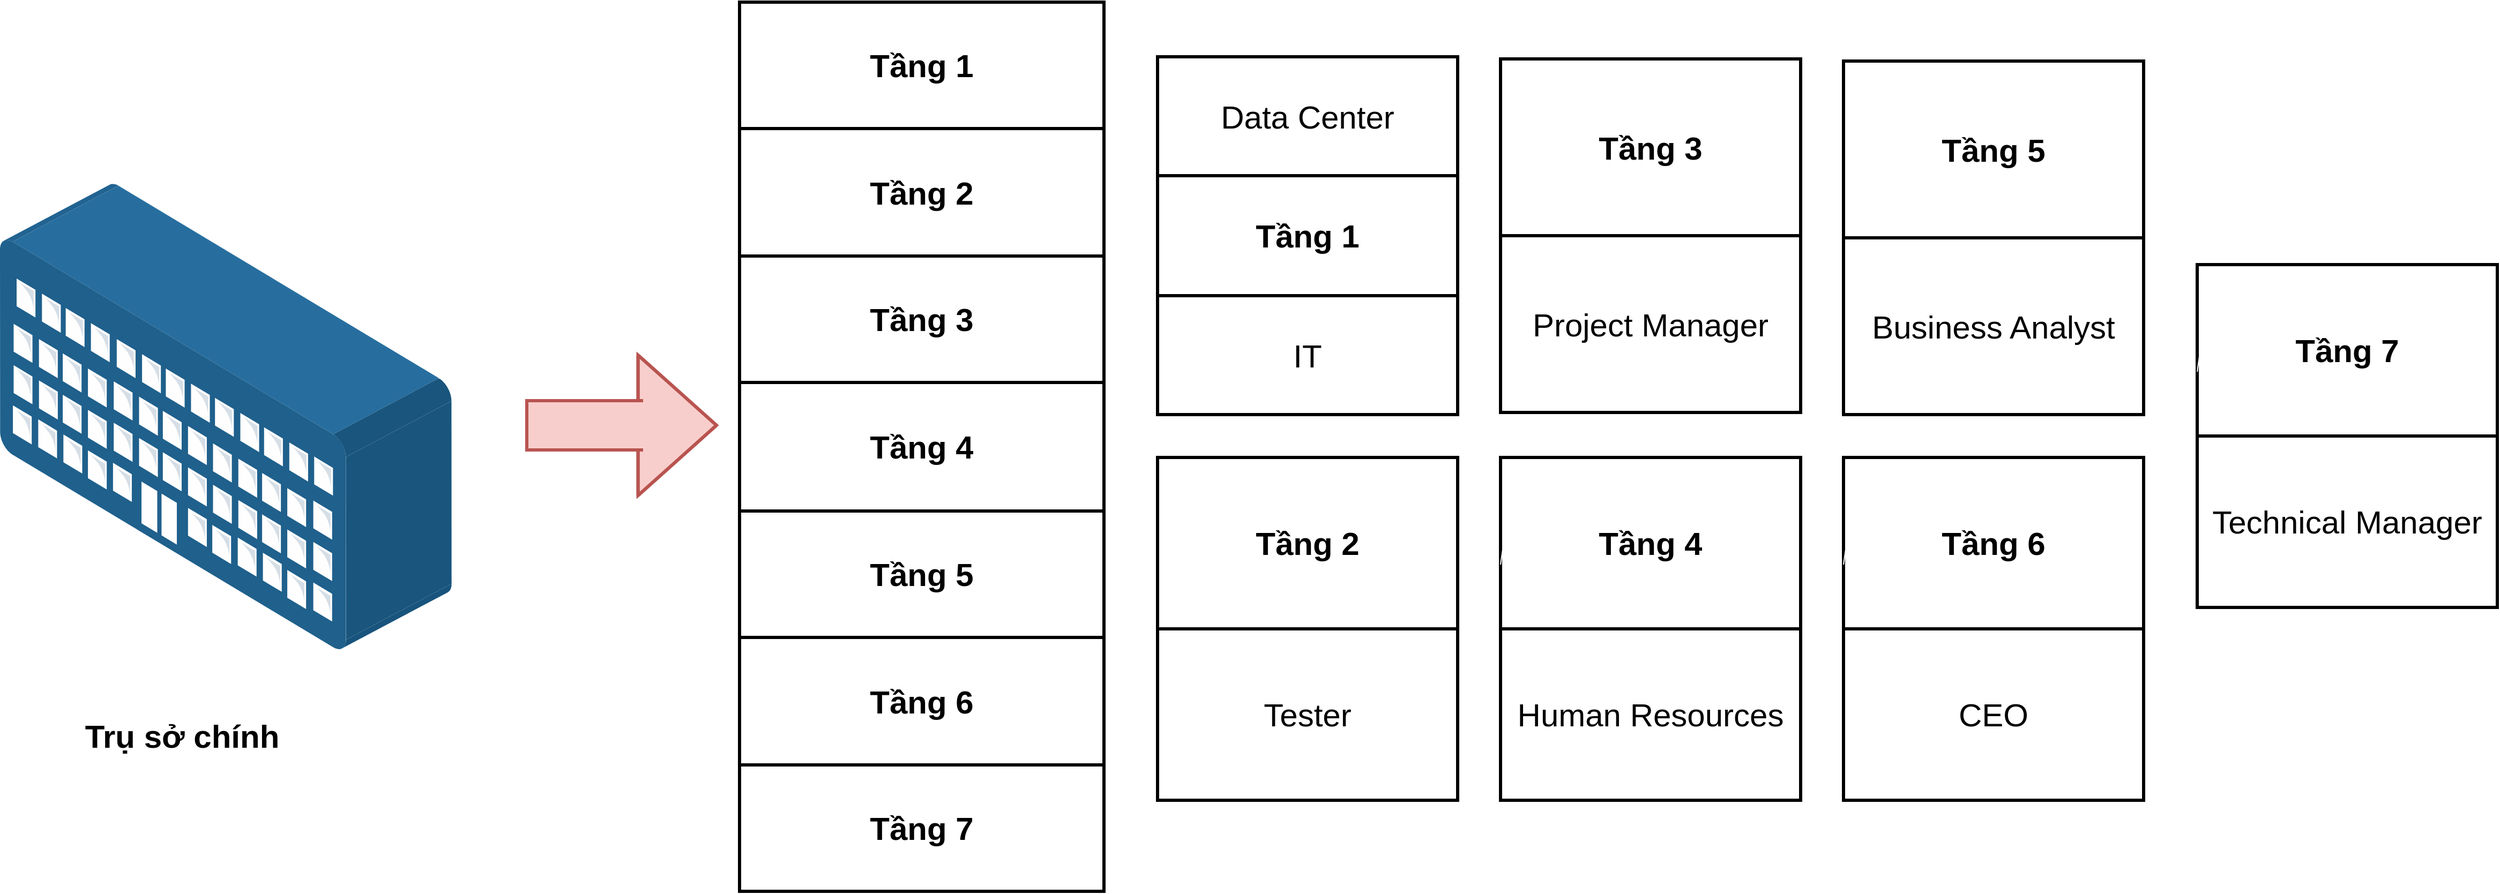 <mxfile version="22.1.3" type="device">
  <diagram name="Trang-1" id="IiDr1ddLt6QPCpOkkiDG">
    <mxGraphModel dx="3473" dy="2466" grid="1" gridSize="10" guides="1" tooltips="1" connect="1" arrows="1" fold="1" page="1" pageScale="1" pageWidth="827" pageHeight="1169" math="0" shadow="0">
      <root>
        <mxCell id="0" />
        <mxCell id="1" parent="0" />
        <mxCell id="mT-BDktY9lmR7B7DI0jL-49" value="&lt;b style=&quot;border-color: var(--border-color); font-size: 30px;&quot;&gt;Trụ sở chính&lt;/b&gt;" style="text;html=1;strokeColor=none;fillColor=none;align=center;verticalAlign=middle;whiteSpace=wrap;rounded=0;" parent="1" vertex="1">
          <mxGeometry x="-390" y="400" width="280" height="80" as="geometry" />
        </mxCell>
        <mxCell id="mT-BDktY9lmR7B7DI0jL-50" value="" style="shape=flexArrow;endArrow=classic;html=1;rounded=0;strokeWidth=3;fillColor=#f8cecc;strokeColor=#b85450;endWidth=82;endSize=23.4;width=44;" parent="1" edge="1">
          <mxGeometry width="50" height="50" relative="1" as="geometry">
            <mxPoint x="70" y="150" as="sourcePoint" />
            <mxPoint x="250" y="150" as="targetPoint" />
            <Array as="points">
              <mxPoint x="180" y="150" />
            </Array>
          </mxGeometry>
        </mxCell>
        <mxCell id="mT-BDktY9lmR7B7DI0jL-59" value="" style="shape=table;startSize=0;container=1;collapsible=0;childLayout=tableLayout;rounded=0;align=center;verticalAlign=middle;fontFamily=Helvetica;fontSize=12;fontColor=default;fillColor=none;gradientColor=none;html=1;strokeWidth=3;" parent="1" vertex="1">
          <mxGeometry x="660" y="180" width="280" height="320" as="geometry" />
        </mxCell>
        <mxCell id="mT-BDktY9lmR7B7DI0jL-60" value="" style="shape=tableRow;horizontal=0;startSize=0;swimlaneHead=0;swimlaneBody=0;strokeColor=inherit;top=0;left=0;bottom=0;right=0;collapsible=0;dropTarget=0;fillColor=none;points=[[0,0.5],[1,0.5]];portConstraint=eastwest;rounded=0;align=center;verticalAlign=middle;fontFamily=Helvetica;fontSize=12;fontColor=default;html=1;" parent="mT-BDktY9lmR7B7DI0jL-59" vertex="1">
          <mxGeometry width="280" height="160" as="geometry" />
        </mxCell>
        <mxCell id="mT-BDktY9lmR7B7DI0jL-61" value="&lt;b style=&quot;border-color: var(--border-color); font-size: 30px;&quot;&gt;Tầng 2&lt;/b&gt;" style="shape=partialRectangle;html=1;whiteSpace=wrap;connectable=0;strokeColor=inherit;overflow=hidden;fillColor=none;top=0;left=0;bottom=0;right=0;pointerEvents=1;rounded=0;align=center;verticalAlign=middle;fontFamily=Helvetica;fontSize=12;fontColor=default;" parent="mT-BDktY9lmR7B7DI0jL-60" vertex="1">
          <mxGeometry width="280" height="160" as="geometry">
            <mxRectangle width="280" height="160" as="alternateBounds" />
          </mxGeometry>
        </mxCell>
        <mxCell id="mT-BDktY9lmR7B7DI0jL-62" value="" style="shape=tableRow;horizontal=0;startSize=0;swimlaneHead=0;swimlaneBody=0;strokeColor=inherit;top=0;left=0;bottom=0;right=0;collapsible=0;dropTarget=0;fillColor=none;points=[[0,0.5],[1,0.5]];portConstraint=eastwest;rounded=0;align=center;verticalAlign=middle;fontFamily=Helvetica;fontSize=12;fontColor=default;html=1;" parent="mT-BDktY9lmR7B7DI0jL-59" vertex="1">
          <mxGeometry y="160" width="280" height="160" as="geometry" />
        </mxCell>
        <mxCell id="mT-BDktY9lmR7B7DI0jL-63" value="&lt;span style=&quot;border-color: var(--border-color); font-size: 30px;&quot;&gt;Tester&lt;/span&gt;" style="shape=partialRectangle;html=1;whiteSpace=wrap;connectable=0;strokeColor=inherit;overflow=hidden;fillColor=none;top=0;left=0;bottom=0;right=0;pointerEvents=1;rounded=0;align=center;verticalAlign=middle;fontFamily=Helvetica;fontSize=12;fontColor=default;" parent="mT-BDktY9lmR7B7DI0jL-62" vertex="1">
          <mxGeometry width="280" height="160" as="geometry">
            <mxRectangle width="280" height="160" as="alternateBounds" />
          </mxGeometry>
        </mxCell>
        <mxCell id="mT-BDktY9lmR7B7DI0jL-71" value="" style="shape=table;startSize=0;container=1;collapsible=0;childLayout=tableLayout;rounded=0;align=center;verticalAlign=middle;fontFamily=Helvetica;fontSize=12;fontColor=default;fillColor=none;gradientColor=none;html=1;strokeWidth=3;" parent="1" vertex="1">
          <mxGeometry x="1300" y="-190" width="280" height="330" as="geometry" />
        </mxCell>
        <mxCell id="mT-BDktY9lmR7B7DI0jL-74" value="" style="shape=tableRow;horizontal=0;startSize=0;swimlaneHead=0;swimlaneBody=0;strokeColor=inherit;top=0;left=0;bottom=0;right=0;collapsible=0;dropTarget=0;fillColor=none;points=[[0,0.5],[1,0.5]];portConstraint=eastwest;rounded=0;align=center;verticalAlign=middle;fontFamily=Helvetica;fontSize=12;fontColor=default;html=1;" parent="mT-BDktY9lmR7B7DI0jL-71" vertex="1">
          <mxGeometry width="280" height="165" as="geometry" />
        </mxCell>
        <mxCell id="mT-BDktY9lmR7B7DI0jL-75" value="&lt;b style=&quot;border-color: var(--border-color); font-size: 30px;&quot;&gt;Tầng 5&lt;/b&gt;" style="shape=partialRectangle;html=1;whiteSpace=wrap;connectable=0;strokeColor=inherit;overflow=hidden;fillColor=none;top=0;left=0;bottom=0;right=0;pointerEvents=1;rounded=0;align=center;verticalAlign=middle;fontFamily=Helvetica;fontSize=12;fontColor=default;" parent="mT-BDktY9lmR7B7DI0jL-74" vertex="1">
          <mxGeometry width="280" height="165" as="geometry">
            <mxRectangle width="280" height="165" as="alternateBounds" />
          </mxGeometry>
        </mxCell>
        <mxCell id="mT-BDktY9lmR7B7DI0jL-72" value="" style="shape=tableRow;horizontal=0;startSize=0;swimlaneHead=0;swimlaneBody=0;strokeColor=inherit;top=0;left=0;bottom=0;right=0;collapsible=0;dropTarget=0;fillColor=none;points=[[0,0.5],[1,0.5]];portConstraint=eastwest;rounded=0;align=center;verticalAlign=middle;fontFamily=Helvetica;fontSize=12;fontColor=default;html=1;" parent="mT-BDktY9lmR7B7DI0jL-71" vertex="1">
          <mxGeometry y="165" width="280" height="165" as="geometry" />
        </mxCell>
        <mxCell id="mT-BDktY9lmR7B7DI0jL-73" value="&lt;span style=&quot;border-color: var(--border-color); font-size: 30px;&quot;&gt;Business Analyst&lt;/span&gt;" style="shape=partialRectangle;html=1;whiteSpace=wrap;connectable=0;strokeColor=inherit;overflow=hidden;fillColor=none;top=0;left=0;bottom=0;right=0;pointerEvents=1;rounded=0;align=center;verticalAlign=middle;fontFamily=Helvetica;fontSize=12;fontColor=default;" parent="mT-BDktY9lmR7B7DI0jL-72" vertex="1">
          <mxGeometry width="280" height="165" as="geometry">
            <mxRectangle width="280" height="165" as="alternateBounds" />
          </mxGeometry>
        </mxCell>
        <mxCell id="mT-BDktY9lmR7B7DI0jL-117" value="" style="endArrow=none;html=1;rounded=0;fontFamily=Helvetica;fontSize=12;fontColor=default;strokeColor=#FFFFFF;" parent="1" edge="1">
          <mxGeometry width="50" height="50" relative="1" as="geometry">
            <mxPoint x="-290" y="320" as="sourcePoint" />
            <mxPoint x="-280" y="270" as="targetPoint" />
          </mxGeometry>
        </mxCell>
        <mxCell id="mT-BDktY9lmR7B7DI0jL-119" value="" style="endArrow=none;html=1;rounded=0;fontFamily=Helvetica;fontSize=12;fontColor=default;strokeColor=#FFFFFF;" parent="1" edge="1">
          <mxGeometry width="50" height="50" relative="1" as="geometry">
            <mxPoint x="770" y="-30" as="sourcePoint" />
            <mxPoint x="840" y="-30" as="targetPoint" />
          </mxGeometry>
        </mxCell>
        <mxCell id="mT-BDktY9lmR7B7DI0jL-120" value="" style="endArrow=none;html=1;rounded=0;fontFamily=Helvetica;fontSize=12;fontColor=default;strokeColor=#FFFFFF;" parent="1" edge="1">
          <mxGeometry width="50" height="50" relative="1" as="geometry">
            <mxPoint x="850" y="530" as="sourcePoint" />
            <mxPoint x="780" y="540" as="targetPoint" />
          </mxGeometry>
        </mxCell>
        <mxCell id="mT-BDktY9lmR7B7DI0jL-128" value="" style="shape=table;startSize=0;container=1;collapsible=0;childLayout=tableLayout;rounded=0;align=center;verticalAlign=middle;fontFamily=Helvetica;fontSize=12;fontColor=default;fillColor=none;gradientColor=none;html=1;strokeWidth=3;points=[[0,0,0,0,0],[0,0.25,0,0,0],[0,0.5,0,0,0],[0,0.75,0,0,0],[0,1,0,0,0],[0.25,0,0,0,0],[0.25,1,0,0,0],[0.5,0,0,0,0],[0.5,1,0,0,0],[0.75,0,0,0,0],[0.75,1,0,0,0],[1,0,0,0,0],[1,0.25,0,0,0],[1,0.5,0,0,0],[1,0.75,0,0,0],[1,1,0,0,0]];" parent="1" vertex="1">
          <mxGeometry x="660" y="-194" width="280" height="334" as="geometry" />
        </mxCell>
        <mxCell id="mT-BDktY9lmR7B7DI0jL-129" value="" style="shape=tableRow;horizontal=0;startSize=0;swimlaneHead=0;swimlaneBody=0;strokeColor=inherit;top=0;left=0;bottom=0;right=0;collapsible=0;dropTarget=0;fillColor=none;points=[[0,0.5],[1,0.5]];portConstraint=eastwest;rounded=0;align=center;verticalAlign=middle;fontFamily=Helvetica;fontSize=12;fontColor=default;html=1;strokeWidth=3;" parent="mT-BDktY9lmR7B7DI0jL-128" vertex="1">
          <mxGeometry width="280" height="111" as="geometry" />
        </mxCell>
        <mxCell id="mT-BDktY9lmR7B7DI0jL-130" value="&lt;span style=&quot;border-color: var(--border-color); font-size: 30px;&quot;&gt;Data Center&lt;/span&gt;" style="shape=partialRectangle;html=1;whiteSpace=wrap;connectable=0;strokeColor=inherit;overflow=hidden;fillColor=none;top=0;left=0;bottom=0;right=0;pointerEvents=1;rounded=0;align=center;verticalAlign=middle;fontFamily=Helvetica;fontSize=12;fontColor=default;strokeWidth=3;" parent="mT-BDktY9lmR7B7DI0jL-129" vertex="1">
          <mxGeometry width="280" height="111" as="geometry">
            <mxRectangle width="280" height="111" as="alternateBounds" />
          </mxGeometry>
        </mxCell>
        <mxCell id="mT-BDktY9lmR7B7DI0jL-131" value="" style="shape=tableRow;horizontal=0;startSize=0;swimlaneHead=0;swimlaneBody=0;strokeColor=inherit;top=0;left=0;bottom=0;right=0;collapsible=0;dropTarget=0;fillColor=none;points=[[0,0.5],[1,0.5]];portConstraint=eastwest;rounded=0;align=center;verticalAlign=middle;fontFamily=Helvetica;fontSize=12;fontColor=default;html=1;strokeWidth=3;" parent="mT-BDktY9lmR7B7DI0jL-128" vertex="1">
          <mxGeometry y="111" width="280" height="112" as="geometry" />
        </mxCell>
        <mxCell id="mT-BDktY9lmR7B7DI0jL-132" value="&lt;b style=&quot;border-color: var(--border-color); font-size: 30px;&quot;&gt;Tầng 1&lt;/b&gt;" style="shape=partialRectangle;html=1;whiteSpace=wrap;connectable=0;strokeColor=inherit;overflow=hidden;fillColor=none;top=0;left=0;bottom=0;right=0;pointerEvents=1;rounded=0;align=center;verticalAlign=middle;fontFamily=Helvetica;fontSize=12;fontColor=default;strokeWidth=3;" parent="mT-BDktY9lmR7B7DI0jL-131" vertex="1">
          <mxGeometry width="280" height="112" as="geometry">
            <mxRectangle width="280" height="112" as="alternateBounds" />
          </mxGeometry>
        </mxCell>
        <mxCell id="mT-BDktY9lmR7B7DI0jL-134" value="" style="shape=tableRow;horizontal=0;startSize=0;swimlaneHead=0;swimlaneBody=0;strokeColor=inherit;top=0;left=0;bottom=0;right=0;collapsible=0;dropTarget=0;fillColor=none;points=[[0,0.5],[1,0.5]];portConstraint=eastwest;rounded=0;align=center;verticalAlign=middle;fontFamily=Helvetica;fontSize=12;fontColor=default;html=1;" parent="mT-BDktY9lmR7B7DI0jL-128" vertex="1">
          <mxGeometry y="223" width="280" height="111" as="geometry" />
        </mxCell>
        <mxCell id="mT-BDktY9lmR7B7DI0jL-135" value="&lt;span style=&quot;border-color: var(--border-color); font-size: 30px;&quot;&gt;IT&lt;/span&gt;" style="shape=partialRectangle;html=1;whiteSpace=wrap;connectable=0;strokeColor=inherit;overflow=hidden;fillColor=none;top=0;left=0;bottom=0;right=0;pointerEvents=1;rounded=0;align=center;verticalAlign=middle;fontFamily=Helvetica;fontSize=12;fontColor=default;" parent="mT-BDktY9lmR7B7DI0jL-134" vertex="1">
          <mxGeometry width="280" height="111" as="geometry">
            <mxRectangle width="280" height="111" as="alternateBounds" />
          </mxGeometry>
        </mxCell>
        <mxCell id="mT-BDktY9lmR7B7DI0jL-136" value="" style="shape=table;startSize=0;container=1;collapsible=0;childLayout=tableLayout;rounded=0;align=center;verticalAlign=middle;fontFamily=Helvetica;fontSize=12;fontColor=default;fillColor=none;gradientColor=none;html=1;strokeWidth=3;" parent="1" vertex="1">
          <mxGeometry x="1300" y="180" width="280" height="320" as="geometry" />
        </mxCell>
        <mxCell id="mT-BDktY9lmR7B7DI0jL-137" value="" style="shape=tableRow;horizontal=0;startSize=0;swimlaneHead=0;swimlaneBody=0;strokeColor=inherit;top=0;left=0;bottom=0;right=0;collapsible=0;dropTarget=0;fillColor=none;points=[[0,0.5],[1,0.5]];portConstraint=eastwest;rounded=0;align=center;verticalAlign=middle;fontFamily=Helvetica;fontSize=12;fontColor=default;html=1;" parent="mT-BDktY9lmR7B7DI0jL-136" vertex="1">
          <mxGeometry width="280" height="160" as="geometry" />
        </mxCell>
        <mxCell id="mT-BDktY9lmR7B7DI0jL-138" value="&lt;b style=&quot;border-color: var(--border-color); font-size: 30px;&quot;&gt;Tầng 6&lt;/b&gt;" style="shape=partialRectangle;html=1;whiteSpace=wrap;connectable=0;strokeColor=inherit;overflow=hidden;fillColor=none;top=0;left=0;bottom=0;right=0;pointerEvents=1;rounded=0;align=center;verticalAlign=middle;fontFamily=Helvetica;fontSize=12;fontColor=default;" parent="mT-BDktY9lmR7B7DI0jL-137" vertex="1">
          <mxGeometry width="280" height="160" as="geometry">
            <mxRectangle width="280" height="160" as="alternateBounds" />
          </mxGeometry>
        </mxCell>
        <mxCell id="mT-BDktY9lmR7B7DI0jL-139" value="" style="shape=tableRow;horizontal=0;startSize=0;swimlaneHead=0;swimlaneBody=0;strokeColor=inherit;top=0;left=0;bottom=0;right=0;collapsible=0;dropTarget=0;fillColor=none;points=[[0,0.5],[1,0.5]];portConstraint=eastwest;rounded=0;align=center;verticalAlign=middle;fontFamily=Helvetica;fontSize=12;fontColor=default;html=1;" parent="mT-BDktY9lmR7B7DI0jL-136" vertex="1">
          <mxGeometry y="160" width="280" height="160" as="geometry" />
        </mxCell>
        <mxCell id="mT-BDktY9lmR7B7DI0jL-140" value="&lt;span style=&quot;border-color: var(--border-color); font-size: 30px;&quot;&gt;CEO&lt;/span&gt;" style="shape=partialRectangle;html=1;whiteSpace=wrap;connectable=0;strokeColor=inherit;overflow=hidden;fillColor=none;top=0;left=0;bottom=0;right=0;pointerEvents=1;rounded=0;align=center;verticalAlign=middle;fontFamily=Helvetica;fontSize=12;fontColor=default;" parent="mT-BDktY9lmR7B7DI0jL-139" vertex="1">
          <mxGeometry width="280" height="160" as="geometry">
            <mxRectangle width="280" height="160" as="alternateBounds" />
          </mxGeometry>
        </mxCell>
        <mxCell id="mT-BDktY9lmR7B7DI0jL-142" value="" style="endArrow=none;html=1;rounded=0;fontFamily=Helvetica;fontSize=12;fontColor=default;strokeColor=#FFFFFF;" parent="1" edge="1">
          <mxGeometry width="50" height="50" relative="1" as="geometry">
            <mxPoint x="1300" y="280" as="sourcePoint" />
            <mxPoint x="1310" y="210" as="targetPoint" />
          </mxGeometry>
        </mxCell>
        <mxCell id="cKJjC52axEM_4Z3GMPh4-2" value="" style="image;points=[];aspect=fixed;html=1;align=center;shadow=0;dashed=0;image=img/lib/allied_telesis/buildings/Long_Building.svg;" parent="1" vertex="1">
          <mxGeometry x="-420" y="-75.91" width="421.4" height="435.51" as="geometry" />
        </mxCell>
        <mxCell id="yJnb062Yw4gH2rbeKX1r-1" value="" style="shape=table;startSize=0;container=1;collapsible=0;childLayout=tableLayout;strokeWidth=3;" vertex="1" parent="1">
          <mxGeometry x="270" y="-245" width="340" height="830" as="geometry" />
        </mxCell>
        <mxCell id="yJnb062Yw4gH2rbeKX1r-2" value="" style="shape=tableRow;horizontal=0;startSize=0;swimlaneHead=0;swimlaneBody=0;strokeColor=inherit;top=0;left=0;bottom=0;right=0;collapsible=0;dropTarget=0;fillColor=none;points=[[0,0.5],[1,0.5]];portConstraint=eastwest;" vertex="1" parent="yJnb062Yw4gH2rbeKX1r-1">
          <mxGeometry width="340" height="118" as="geometry" />
        </mxCell>
        <mxCell id="yJnb062Yw4gH2rbeKX1r-3" value="&lt;b style=&quot;border-color: var(--border-color); font-size: 30px;&quot;&gt;Tầng 1&lt;/b&gt;" style="shape=partialRectangle;html=1;whiteSpace=wrap;connectable=0;strokeColor=inherit;overflow=hidden;fillColor=none;top=0;left=0;bottom=0;right=0;pointerEvents=1;" vertex="1" parent="yJnb062Yw4gH2rbeKX1r-2">
          <mxGeometry width="340" height="118" as="geometry">
            <mxRectangle width="340" height="118" as="alternateBounds" />
          </mxGeometry>
        </mxCell>
        <mxCell id="yJnb062Yw4gH2rbeKX1r-4" value="" style="shape=tableRow;horizontal=0;startSize=0;swimlaneHead=0;swimlaneBody=0;strokeColor=inherit;top=0;left=0;bottom=0;right=0;collapsible=0;dropTarget=0;fillColor=none;points=[[0,0.5],[1,0.5]];portConstraint=eastwest;" vertex="1" parent="yJnb062Yw4gH2rbeKX1r-1">
          <mxGeometry y="118" width="340" height="119" as="geometry" />
        </mxCell>
        <mxCell id="yJnb062Yw4gH2rbeKX1r-5" value="&lt;b style=&quot;border-color: var(--border-color); font-size: 30px;&quot;&gt;Tầng 2&lt;/b&gt;" style="shape=partialRectangle;html=1;whiteSpace=wrap;connectable=0;strokeColor=inherit;overflow=hidden;fillColor=none;top=0;left=0;bottom=0;right=0;pointerEvents=1;" vertex="1" parent="yJnb062Yw4gH2rbeKX1r-4">
          <mxGeometry width="340" height="119" as="geometry">
            <mxRectangle width="340" height="119" as="alternateBounds" />
          </mxGeometry>
        </mxCell>
        <mxCell id="yJnb062Yw4gH2rbeKX1r-6" value="" style="shape=tableRow;horizontal=0;startSize=0;swimlaneHead=0;swimlaneBody=0;strokeColor=inherit;top=0;left=0;bottom=0;right=0;collapsible=0;dropTarget=0;fillColor=none;points=[[0,0.5],[1,0.5]];portConstraint=eastwest;" vertex="1" parent="yJnb062Yw4gH2rbeKX1r-1">
          <mxGeometry y="237" width="340" height="118" as="geometry" />
        </mxCell>
        <mxCell id="yJnb062Yw4gH2rbeKX1r-7" value="&lt;b style=&quot;border-color: var(--border-color); font-size: 30px;&quot;&gt;Tầng 3&lt;/b&gt;" style="shape=partialRectangle;html=1;whiteSpace=wrap;connectable=0;strokeColor=inherit;overflow=hidden;fillColor=none;top=0;left=0;bottom=0;right=0;pointerEvents=1;" vertex="1" parent="yJnb062Yw4gH2rbeKX1r-6">
          <mxGeometry width="340" height="118" as="geometry">
            <mxRectangle width="340" height="118" as="alternateBounds" />
          </mxGeometry>
        </mxCell>
        <mxCell id="yJnb062Yw4gH2rbeKX1r-8" value="" style="shape=tableRow;horizontal=0;startSize=0;swimlaneHead=0;swimlaneBody=0;strokeColor=inherit;top=0;left=0;bottom=0;right=0;collapsible=0;dropTarget=0;fillColor=none;points=[[0,0.5],[1,0.5]];portConstraint=eastwest;" vertex="1" parent="yJnb062Yw4gH2rbeKX1r-1">
          <mxGeometry y="355" width="340" height="120" as="geometry" />
        </mxCell>
        <mxCell id="yJnb062Yw4gH2rbeKX1r-9" value="&lt;b style=&quot;border-color: var(--border-color); font-size: 30px;&quot;&gt;Tầng 4&lt;/b&gt;" style="shape=partialRectangle;html=1;whiteSpace=wrap;connectable=0;strokeColor=inherit;overflow=hidden;fillColor=none;top=0;left=0;bottom=0;right=0;pointerEvents=1;" vertex="1" parent="yJnb062Yw4gH2rbeKX1r-8">
          <mxGeometry width="340" height="120" as="geometry">
            <mxRectangle width="340" height="120" as="alternateBounds" />
          </mxGeometry>
        </mxCell>
        <mxCell id="yJnb062Yw4gH2rbeKX1r-10" value="" style="shape=tableRow;horizontal=0;startSize=0;swimlaneHead=0;swimlaneBody=0;strokeColor=inherit;top=0;left=0;bottom=0;right=0;collapsible=0;dropTarget=0;fillColor=none;points=[[0,0.5],[1,0.5]];portConstraint=eastwest;" vertex="1" parent="yJnb062Yw4gH2rbeKX1r-1">
          <mxGeometry y="475" width="340" height="118" as="geometry" />
        </mxCell>
        <mxCell id="yJnb062Yw4gH2rbeKX1r-11" value="&lt;b style=&quot;border-color: var(--border-color); font-size: 30px;&quot;&gt;Tầng 5&lt;/b&gt;" style="shape=partialRectangle;html=1;whiteSpace=wrap;connectable=0;strokeColor=inherit;overflow=hidden;fillColor=none;top=0;left=0;bottom=0;right=0;pointerEvents=1;" vertex="1" parent="yJnb062Yw4gH2rbeKX1r-10">
          <mxGeometry width="340" height="118" as="geometry">
            <mxRectangle width="340" height="118" as="alternateBounds" />
          </mxGeometry>
        </mxCell>
        <mxCell id="yJnb062Yw4gH2rbeKX1r-12" value="" style="shape=tableRow;horizontal=0;startSize=0;swimlaneHead=0;swimlaneBody=0;strokeColor=inherit;top=0;left=0;bottom=0;right=0;collapsible=0;dropTarget=0;fillColor=none;points=[[0,0.5],[1,0.5]];portConstraint=eastwest;" vertex="1" parent="yJnb062Yw4gH2rbeKX1r-1">
          <mxGeometry y="593" width="340" height="119" as="geometry" />
        </mxCell>
        <mxCell id="yJnb062Yw4gH2rbeKX1r-13" value="&lt;b style=&quot;border-color: var(--border-color); font-size: 30px;&quot;&gt;Tầng 6&lt;/b&gt;" style="shape=partialRectangle;html=1;whiteSpace=wrap;connectable=0;strokeColor=inherit;overflow=hidden;fillColor=none;top=0;left=0;bottom=0;right=0;pointerEvents=1;" vertex="1" parent="yJnb062Yw4gH2rbeKX1r-12">
          <mxGeometry width="340" height="119" as="geometry">
            <mxRectangle width="340" height="119" as="alternateBounds" />
          </mxGeometry>
        </mxCell>
        <mxCell id="yJnb062Yw4gH2rbeKX1r-14" value="" style="shape=tableRow;horizontal=0;startSize=0;swimlaneHead=0;swimlaneBody=0;strokeColor=inherit;top=0;left=0;bottom=0;right=0;collapsible=0;dropTarget=0;fillColor=none;points=[[0,0.5],[1,0.5]];portConstraint=eastwest;" vertex="1" parent="yJnb062Yw4gH2rbeKX1r-1">
          <mxGeometry y="712" width="340" height="118" as="geometry" />
        </mxCell>
        <mxCell id="yJnb062Yw4gH2rbeKX1r-15" value="&lt;b style=&quot;border-color: var(--border-color); font-size: 30px;&quot;&gt;Tầng 7&lt;/b&gt;" style="shape=partialRectangle;html=1;whiteSpace=wrap;connectable=0;strokeColor=inherit;overflow=hidden;fillColor=none;top=0;left=0;bottom=0;right=0;pointerEvents=1;" vertex="1" parent="yJnb062Yw4gH2rbeKX1r-14">
          <mxGeometry width="340" height="118" as="geometry">
            <mxRectangle width="340" height="118" as="alternateBounds" />
          </mxGeometry>
        </mxCell>
        <mxCell id="yJnb062Yw4gH2rbeKX1r-16" value="" style="shape=table;startSize=0;container=1;collapsible=0;childLayout=tableLayout;rounded=0;align=center;verticalAlign=middle;fontFamily=Helvetica;fontSize=12;fontColor=default;fillColor=none;gradientColor=none;html=1;strokeWidth=3;" vertex="1" parent="1">
          <mxGeometry x="980" y="-192" width="280" height="330" as="geometry" />
        </mxCell>
        <mxCell id="yJnb062Yw4gH2rbeKX1r-17" value="" style="shape=tableRow;horizontal=0;startSize=0;swimlaneHead=0;swimlaneBody=0;strokeColor=inherit;top=0;left=0;bottom=0;right=0;collapsible=0;dropTarget=0;fillColor=none;points=[[0,0.5],[1,0.5]];portConstraint=eastwest;rounded=0;align=center;verticalAlign=middle;fontFamily=Helvetica;fontSize=12;fontColor=default;html=1;" vertex="1" parent="yJnb062Yw4gH2rbeKX1r-16">
          <mxGeometry width="280" height="165" as="geometry" />
        </mxCell>
        <mxCell id="yJnb062Yw4gH2rbeKX1r-18" value="&lt;b style=&quot;border-color: var(--border-color); font-size: 30px;&quot;&gt;Tầng 3&lt;/b&gt;" style="shape=partialRectangle;html=1;whiteSpace=wrap;connectable=0;strokeColor=inherit;overflow=hidden;fillColor=none;top=0;left=0;bottom=0;right=0;pointerEvents=1;rounded=0;align=center;verticalAlign=middle;fontFamily=Helvetica;fontSize=12;fontColor=default;" vertex="1" parent="yJnb062Yw4gH2rbeKX1r-17">
          <mxGeometry width="280" height="165" as="geometry">
            <mxRectangle width="280" height="165" as="alternateBounds" />
          </mxGeometry>
        </mxCell>
        <mxCell id="yJnb062Yw4gH2rbeKX1r-19" value="" style="shape=tableRow;horizontal=0;startSize=0;swimlaneHead=0;swimlaneBody=0;strokeColor=inherit;top=0;left=0;bottom=0;right=0;collapsible=0;dropTarget=0;fillColor=none;points=[[0,0.5],[1,0.5]];portConstraint=eastwest;rounded=0;align=center;verticalAlign=middle;fontFamily=Helvetica;fontSize=12;fontColor=default;html=1;" vertex="1" parent="yJnb062Yw4gH2rbeKX1r-16">
          <mxGeometry y="165" width="280" height="165" as="geometry" />
        </mxCell>
        <mxCell id="yJnb062Yw4gH2rbeKX1r-20" value="&lt;span style=&quot;border-color: var(--border-color); font-size: 30px;&quot;&gt;Project Manager&lt;/span&gt;" style="shape=partialRectangle;html=1;whiteSpace=wrap;connectable=0;strokeColor=inherit;overflow=hidden;fillColor=none;top=0;left=0;bottom=0;right=0;pointerEvents=1;rounded=0;align=center;verticalAlign=middle;fontFamily=Helvetica;fontSize=12;fontColor=default;" vertex="1" parent="yJnb062Yw4gH2rbeKX1r-19">
          <mxGeometry width="280" height="165" as="geometry">
            <mxRectangle width="280" height="165" as="alternateBounds" />
          </mxGeometry>
        </mxCell>
        <mxCell id="yJnb062Yw4gH2rbeKX1r-26" value="" style="shape=table;startSize=0;container=1;collapsible=0;childLayout=tableLayout;rounded=0;align=center;verticalAlign=middle;fontFamily=Helvetica;fontSize=12;fontColor=default;fillColor=none;gradientColor=none;html=1;strokeWidth=3;" vertex="1" parent="1">
          <mxGeometry x="1630" width="280" height="320" as="geometry" />
        </mxCell>
        <mxCell id="yJnb062Yw4gH2rbeKX1r-27" value="" style="shape=tableRow;horizontal=0;startSize=0;swimlaneHead=0;swimlaneBody=0;strokeColor=inherit;top=0;left=0;bottom=0;right=0;collapsible=0;dropTarget=0;fillColor=none;points=[[0,0.5],[1,0.5]];portConstraint=eastwest;rounded=0;align=center;verticalAlign=middle;fontFamily=Helvetica;fontSize=12;fontColor=default;html=1;" vertex="1" parent="yJnb062Yw4gH2rbeKX1r-26">
          <mxGeometry width="280" height="160" as="geometry" />
        </mxCell>
        <mxCell id="yJnb062Yw4gH2rbeKX1r-28" value="&lt;b style=&quot;border-color: var(--border-color); font-size: 30px;&quot;&gt;Tầng 7&lt;/b&gt;" style="shape=partialRectangle;html=1;whiteSpace=wrap;connectable=0;strokeColor=inherit;overflow=hidden;fillColor=none;top=0;left=0;bottom=0;right=0;pointerEvents=1;rounded=0;align=center;verticalAlign=middle;fontFamily=Helvetica;fontSize=12;fontColor=default;" vertex="1" parent="yJnb062Yw4gH2rbeKX1r-27">
          <mxGeometry width="280" height="160" as="geometry">
            <mxRectangle width="280" height="160" as="alternateBounds" />
          </mxGeometry>
        </mxCell>
        <mxCell id="yJnb062Yw4gH2rbeKX1r-29" value="" style="shape=tableRow;horizontal=0;startSize=0;swimlaneHead=0;swimlaneBody=0;strokeColor=inherit;top=0;left=0;bottom=0;right=0;collapsible=0;dropTarget=0;fillColor=none;points=[[0,0.5],[1,0.5]];portConstraint=eastwest;rounded=0;align=center;verticalAlign=middle;fontFamily=Helvetica;fontSize=12;fontColor=default;html=1;" vertex="1" parent="yJnb062Yw4gH2rbeKX1r-26">
          <mxGeometry y="160" width="280" height="160" as="geometry" />
        </mxCell>
        <mxCell id="yJnb062Yw4gH2rbeKX1r-30" value="&lt;span style=&quot;border-color: var(--border-color); font-size: 30px;&quot;&gt;Technical Manager&lt;/span&gt;" style="shape=partialRectangle;html=1;whiteSpace=wrap;connectable=0;strokeColor=inherit;overflow=hidden;fillColor=none;top=0;left=0;bottom=0;right=0;pointerEvents=1;rounded=0;align=center;verticalAlign=middle;fontFamily=Helvetica;fontSize=12;fontColor=default;" vertex="1" parent="yJnb062Yw4gH2rbeKX1r-29">
          <mxGeometry width="280" height="160" as="geometry">
            <mxRectangle width="280" height="160" as="alternateBounds" />
          </mxGeometry>
        </mxCell>
        <mxCell id="yJnb062Yw4gH2rbeKX1r-31" value="" style="endArrow=none;html=1;rounded=0;fontFamily=Helvetica;fontSize=12;fontColor=default;strokeColor=#FFFFFF;" edge="1" parent="1">
          <mxGeometry width="50" height="50" relative="1" as="geometry">
            <mxPoint x="1630" y="100" as="sourcePoint" />
            <mxPoint x="1640" y="30" as="targetPoint" />
          </mxGeometry>
        </mxCell>
        <mxCell id="yJnb062Yw4gH2rbeKX1r-32" value="" style="shape=table;startSize=0;container=1;collapsible=0;childLayout=tableLayout;rounded=0;align=center;verticalAlign=middle;fontFamily=Helvetica;fontSize=12;fontColor=default;fillColor=none;gradientColor=none;html=1;strokeWidth=3;" vertex="1" parent="1">
          <mxGeometry x="980" y="180" width="280" height="320" as="geometry" />
        </mxCell>
        <mxCell id="yJnb062Yw4gH2rbeKX1r-33" value="" style="shape=tableRow;horizontal=0;startSize=0;swimlaneHead=0;swimlaneBody=0;strokeColor=inherit;top=0;left=0;bottom=0;right=0;collapsible=0;dropTarget=0;fillColor=none;points=[[0,0.5],[1,0.5]];portConstraint=eastwest;rounded=0;align=center;verticalAlign=middle;fontFamily=Helvetica;fontSize=12;fontColor=default;html=1;" vertex="1" parent="yJnb062Yw4gH2rbeKX1r-32">
          <mxGeometry width="280" height="160" as="geometry" />
        </mxCell>
        <mxCell id="yJnb062Yw4gH2rbeKX1r-34" value="&lt;b style=&quot;border-color: var(--border-color); font-size: 30px;&quot;&gt;Tầng 4&lt;/b&gt;" style="shape=partialRectangle;html=1;whiteSpace=wrap;connectable=0;strokeColor=inherit;overflow=hidden;fillColor=none;top=0;left=0;bottom=0;right=0;pointerEvents=1;rounded=0;align=center;verticalAlign=middle;fontFamily=Helvetica;fontSize=12;fontColor=default;" vertex="1" parent="yJnb062Yw4gH2rbeKX1r-33">
          <mxGeometry width="280" height="160" as="geometry">
            <mxRectangle width="280" height="160" as="alternateBounds" />
          </mxGeometry>
        </mxCell>
        <mxCell id="yJnb062Yw4gH2rbeKX1r-35" value="" style="shape=tableRow;horizontal=0;startSize=0;swimlaneHead=0;swimlaneBody=0;strokeColor=inherit;top=0;left=0;bottom=0;right=0;collapsible=0;dropTarget=0;fillColor=none;points=[[0,0.5],[1,0.5]];portConstraint=eastwest;rounded=0;align=center;verticalAlign=middle;fontFamily=Helvetica;fontSize=12;fontColor=default;html=1;" vertex="1" parent="yJnb062Yw4gH2rbeKX1r-32">
          <mxGeometry y="160" width="280" height="160" as="geometry" />
        </mxCell>
        <mxCell id="yJnb062Yw4gH2rbeKX1r-36" value="&lt;span style=&quot;border-color: var(--border-color); font-size: 30px;&quot;&gt;Human Resources&lt;/span&gt;" style="shape=partialRectangle;html=1;whiteSpace=wrap;connectable=0;strokeColor=inherit;overflow=hidden;fillColor=none;top=0;left=0;bottom=0;right=0;pointerEvents=1;rounded=0;align=center;verticalAlign=middle;fontFamily=Helvetica;fontSize=12;fontColor=default;" vertex="1" parent="yJnb062Yw4gH2rbeKX1r-35">
          <mxGeometry width="280" height="160" as="geometry">
            <mxRectangle width="280" height="160" as="alternateBounds" />
          </mxGeometry>
        </mxCell>
        <mxCell id="yJnb062Yw4gH2rbeKX1r-37" value="" style="endArrow=none;html=1;rounded=0;fontFamily=Helvetica;fontSize=12;fontColor=default;strokeColor=#FFFFFF;" edge="1" parent="1">
          <mxGeometry width="50" height="50" relative="1" as="geometry">
            <mxPoint x="980" y="280" as="sourcePoint" />
            <mxPoint x="990" y="210" as="targetPoint" />
          </mxGeometry>
        </mxCell>
      </root>
    </mxGraphModel>
  </diagram>
</mxfile>
